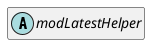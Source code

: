 @startuml
set namespaceSeparator \\
hide members
hide << alias >> circle

abstract class modLatestHelper
@enduml

